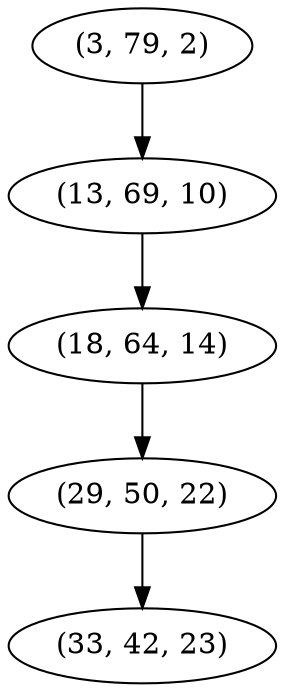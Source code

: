 digraph tree {
    "(3, 79, 2)";
    "(13, 69, 10)";
    "(18, 64, 14)";
    "(29, 50, 22)";
    "(33, 42, 23)";
    "(3, 79, 2)" -> "(13, 69, 10)";
    "(13, 69, 10)" -> "(18, 64, 14)";
    "(18, 64, 14)" -> "(29, 50, 22)";
    "(29, 50, 22)" -> "(33, 42, 23)";
}
